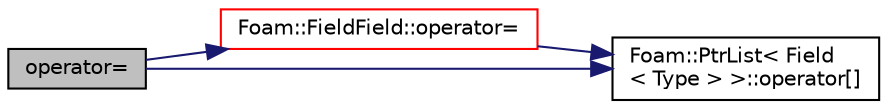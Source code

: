 digraph "operator="
{
  bgcolor="transparent";
  edge [fontname="Helvetica",fontsize="10",labelfontname="Helvetica",labelfontsize="10"];
  node [fontname="Helvetica",fontsize="10",shape=record];
  rankdir="LR";
  Node1 [label="operator=",height=0.2,width=0.4,color="black", fillcolor="grey75", style="filled", fontcolor="black"];
  Node1 -> Node2 [color="midnightblue",fontsize="10",style="solid",fontname="Helvetica"];
  Node2 [label="Foam::FieldField::operator=",height=0.2,width=0.4,color="red",URL="$a00773.html#ab7eca532f0f9cc82ca81a0ee1aac9b00"];
  Node2 -> Node3 [color="midnightblue",fontsize="10",style="solid",fontname="Helvetica"];
  Node3 [label="Foam::PtrList\< Field\l\< Type \> \>::operator[]",height=0.2,width=0.4,color="black",URL="$a02065.html#af15a484723b2f04f96702bd3b5fe2572",tooltip="Return element const reference. "];
  Node1 -> Node3 [color="midnightblue",fontsize="10",style="solid",fontname="Helvetica"];
}
